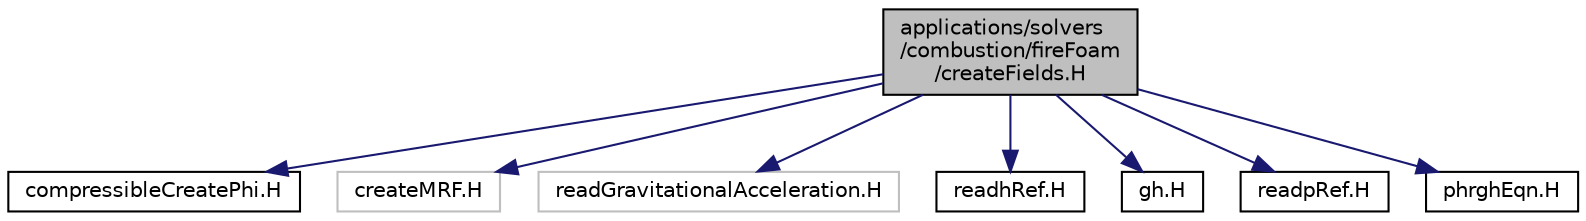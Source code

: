 digraph "applications/solvers/combustion/fireFoam/createFields.H"
{
  bgcolor="transparent";
  edge [fontname="Helvetica",fontsize="10",labelfontname="Helvetica",labelfontsize="10"];
  node [fontname="Helvetica",fontsize="10",shape=record];
  Node1 [label="applications/solvers\l/combustion/fireFoam\l/createFields.H",height=0.2,width=0.4,color="black", fillcolor="grey75", style="filled", fontcolor="black"];
  Node1 -> Node2 [color="midnightblue",fontsize="10",style="solid",fontname="Helvetica"];
  Node2 [label="compressibleCreatePhi.H",height=0.2,width=0.4,color="black",URL="$a05143.html",tooltip="Creates and initialises the face-flux field phi. "];
  Node1 -> Node3 [color="midnightblue",fontsize="10",style="solid",fontname="Helvetica"];
  Node3 [label="createMRF.H",height=0.2,width=0.4,color="grey75"];
  Node1 -> Node4 [color="midnightblue",fontsize="10",style="solid",fontname="Helvetica"];
  Node4 [label="readGravitationalAcceleration.H",height=0.2,width=0.4,color="grey75"];
  Node1 -> Node5 [color="midnightblue",fontsize="10",style="solid",fontname="Helvetica"];
  Node5 [label="readhRef.H",height=0.2,width=0.4,color="black",URL="$a05194.html"];
  Node1 -> Node6 [color="midnightblue",fontsize="10",style="solid",fontname="Helvetica"];
  Node6 [label="gh.H",height=0.2,width=0.4,color="black",URL="$a05189.html"];
  Node1 -> Node7 [color="midnightblue",fontsize="10",style="solid",fontname="Helvetica"];
  Node7 [label="readpRef.H",height=0.2,width=0.4,color="black",URL="$a05195.html"];
  Node1 -> Node8 [color="midnightblue",fontsize="10",style="solid",fontname="Helvetica"];
  Node8 [label="phrghEqn.H",height=0.2,width=0.4,color="black",URL="$a03140.html"];
}
